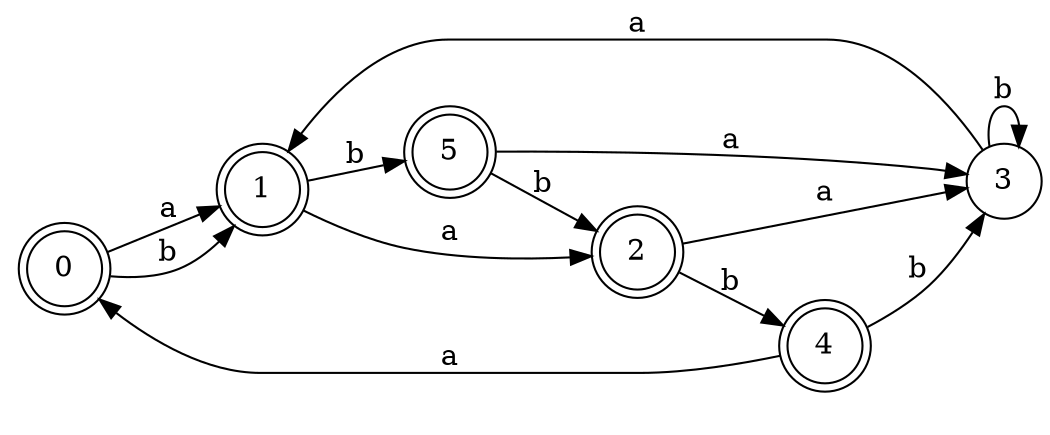 digraph n5_9 {
__start0 [label="" shape="none"];

rankdir=LR;
size="8,5";

s0 [style="rounded,filled", color="black", fillcolor="white" shape="doublecircle", label="0"];
s1 [style="rounded,filled", color="black", fillcolor="white" shape="doublecircle", label="1"];
s2 [style="rounded,filled", color="black", fillcolor="white" shape="doublecircle", label="2"];
s3 [style="filled", color="black", fillcolor="white" shape="circle", label="3"];
s4 [style="rounded,filled", color="black", fillcolor="white" shape="doublecircle", label="4"];
s5 [style="rounded,filled", color="black", fillcolor="white" shape="doublecircle", label="5"];
s0 -> s1 [label="a"];
s0 -> s1 [label="b"];
s1 -> s2 [label="a"];
s1 -> s5 [label="b"];
s2 -> s3 [label="a"];
s2 -> s4 [label="b"];
s3 -> s1 [label="a"];
s3 -> s3 [label="b"];
s4 -> s0 [label="a"];
s4 -> s3 [label="b"];
s5 -> s3 [label="a"];
s5 -> s2 [label="b"];

}